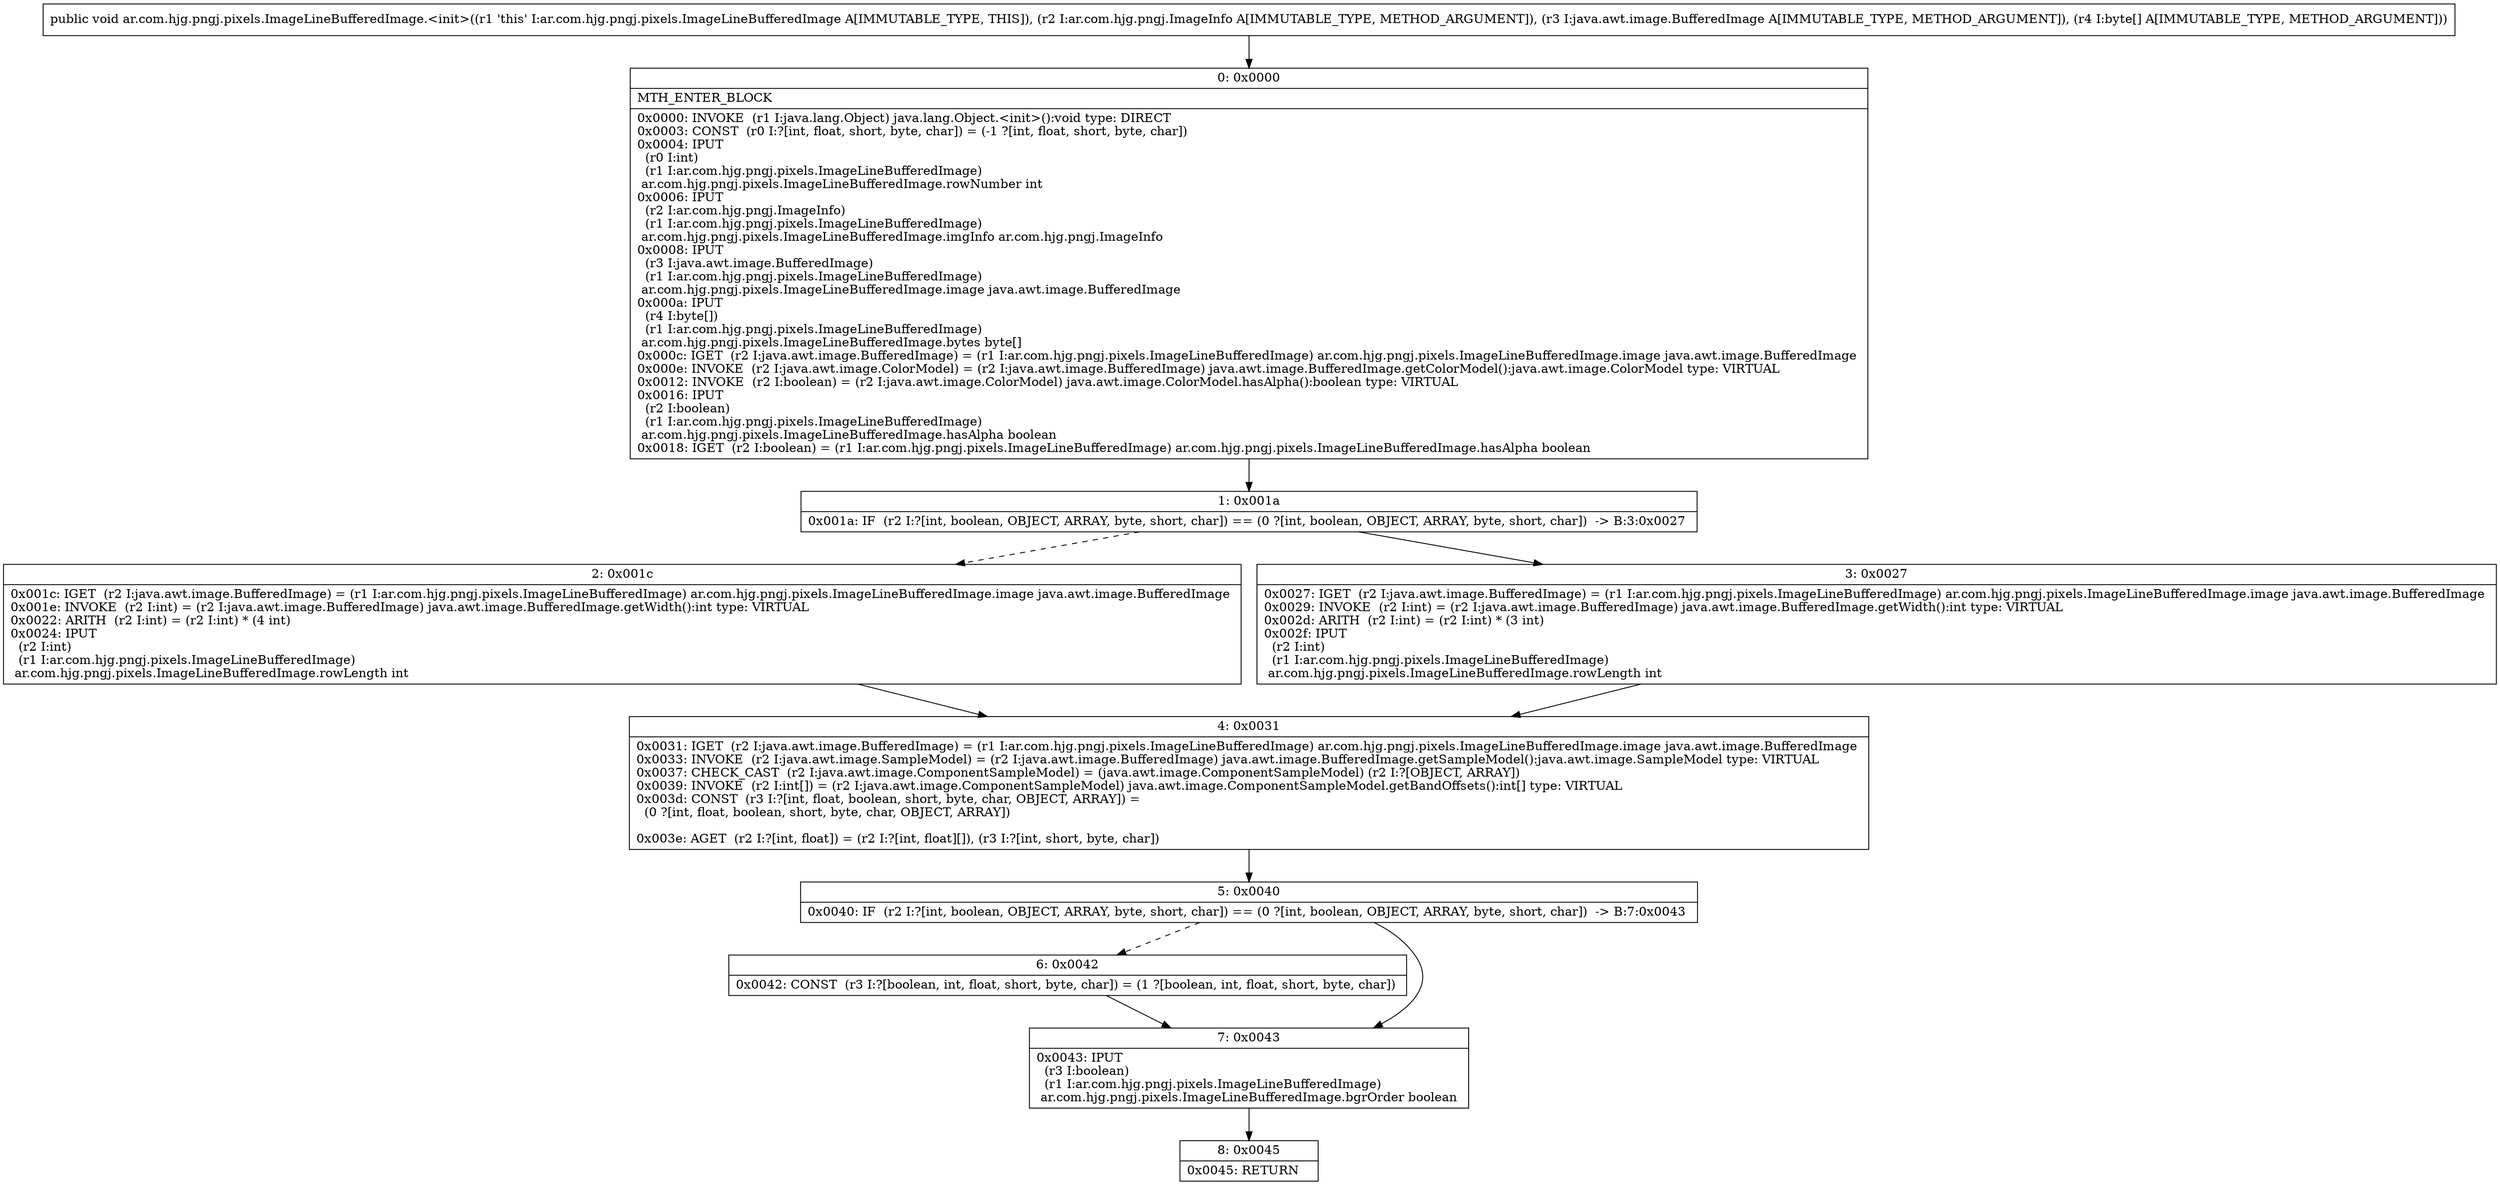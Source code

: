 digraph "CFG forar.com.hjg.pngj.pixels.ImageLineBufferedImage.\<init\>(Lar\/com\/hjg\/pngj\/ImageInfo;Ljava\/awt\/image\/BufferedImage;[B)V" {
Node_0 [shape=record,label="{0\:\ 0x0000|MTH_ENTER_BLOCK\l|0x0000: INVOKE  (r1 I:java.lang.Object) java.lang.Object.\<init\>():void type: DIRECT \l0x0003: CONST  (r0 I:?[int, float, short, byte, char]) = (\-1 ?[int, float, short, byte, char]) \l0x0004: IPUT  \l  (r0 I:int)\l  (r1 I:ar.com.hjg.pngj.pixels.ImageLineBufferedImage)\l ar.com.hjg.pngj.pixels.ImageLineBufferedImage.rowNumber int \l0x0006: IPUT  \l  (r2 I:ar.com.hjg.pngj.ImageInfo)\l  (r1 I:ar.com.hjg.pngj.pixels.ImageLineBufferedImage)\l ar.com.hjg.pngj.pixels.ImageLineBufferedImage.imgInfo ar.com.hjg.pngj.ImageInfo \l0x0008: IPUT  \l  (r3 I:java.awt.image.BufferedImage)\l  (r1 I:ar.com.hjg.pngj.pixels.ImageLineBufferedImage)\l ar.com.hjg.pngj.pixels.ImageLineBufferedImage.image java.awt.image.BufferedImage \l0x000a: IPUT  \l  (r4 I:byte[])\l  (r1 I:ar.com.hjg.pngj.pixels.ImageLineBufferedImage)\l ar.com.hjg.pngj.pixels.ImageLineBufferedImage.bytes byte[] \l0x000c: IGET  (r2 I:java.awt.image.BufferedImage) = (r1 I:ar.com.hjg.pngj.pixels.ImageLineBufferedImage) ar.com.hjg.pngj.pixels.ImageLineBufferedImage.image java.awt.image.BufferedImage \l0x000e: INVOKE  (r2 I:java.awt.image.ColorModel) = (r2 I:java.awt.image.BufferedImage) java.awt.image.BufferedImage.getColorModel():java.awt.image.ColorModel type: VIRTUAL \l0x0012: INVOKE  (r2 I:boolean) = (r2 I:java.awt.image.ColorModel) java.awt.image.ColorModel.hasAlpha():boolean type: VIRTUAL \l0x0016: IPUT  \l  (r2 I:boolean)\l  (r1 I:ar.com.hjg.pngj.pixels.ImageLineBufferedImage)\l ar.com.hjg.pngj.pixels.ImageLineBufferedImage.hasAlpha boolean \l0x0018: IGET  (r2 I:boolean) = (r1 I:ar.com.hjg.pngj.pixels.ImageLineBufferedImage) ar.com.hjg.pngj.pixels.ImageLineBufferedImage.hasAlpha boolean \l}"];
Node_1 [shape=record,label="{1\:\ 0x001a|0x001a: IF  (r2 I:?[int, boolean, OBJECT, ARRAY, byte, short, char]) == (0 ?[int, boolean, OBJECT, ARRAY, byte, short, char])  \-\> B:3:0x0027 \l}"];
Node_2 [shape=record,label="{2\:\ 0x001c|0x001c: IGET  (r2 I:java.awt.image.BufferedImage) = (r1 I:ar.com.hjg.pngj.pixels.ImageLineBufferedImage) ar.com.hjg.pngj.pixels.ImageLineBufferedImage.image java.awt.image.BufferedImage \l0x001e: INVOKE  (r2 I:int) = (r2 I:java.awt.image.BufferedImage) java.awt.image.BufferedImage.getWidth():int type: VIRTUAL \l0x0022: ARITH  (r2 I:int) = (r2 I:int) * (4 int) \l0x0024: IPUT  \l  (r2 I:int)\l  (r1 I:ar.com.hjg.pngj.pixels.ImageLineBufferedImage)\l ar.com.hjg.pngj.pixels.ImageLineBufferedImage.rowLength int \l}"];
Node_3 [shape=record,label="{3\:\ 0x0027|0x0027: IGET  (r2 I:java.awt.image.BufferedImage) = (r1 I:ar.com.hjg.pngj.pixels.ImageLineBufferedImage) ar.com.hjg.pngj.pixels.ImageLineBufferedImage.image java.awt.image.BufferedImage \l0x0029: INVOKE  (r2 I:int) = (r2 I:java.awt.image.BufferedImage) java.awt.image.BufferedImage.getWidth():int type: VIRTUAL \l0x002d: ARITH  (r2 I:int) = (r2 I:int) * (3 int) \l0x002f: IPUT  \l  (r2 I:int)\l  (r1 I:ar.com.hjg.pngj.pixels.ImageLineBufferedImage)\l ar.com.hjg.pngj.pixels.ImageLineBufferedImage.rowLength int \l}"];
Node_4 [shape=record,label="{4\:\ 0x0031|0x0031: IGET  (r2 I:java.awt.image.BufferedImage) = (r1 I:ar.com.hjg.pngj.pixels.ImageLineBufferedImage) ar.com.hjg.pngj.pixels.ImageLineBufferedImage.image java.awt.image.BufferedImage \l0x0033: INVOKE  (r2 I:java.awt.image.SampleModel) = (r2 I:java.awt.image.BufferedImage) java.awt.image.BufferedImage.getSampleModel():java.awt.image.SampleModel type: VIRTUAL \l0x0037: CHECK_CAST  (r2 I:java.awt.image.ComponentSampleModel) = (java.awt.image.ComponentSampleModel) (r2 I:?[OBJECT, ARRAY]) \l0x0039: INVOKE  (r2 I:int[]) = (r2 I:java.awt.image.ComponentSampleModel) java.awt.image.ComponentSampleModel.getBandOffsets():int[] type: VIRTUAL \l0x003d: CONST  (r3 I:?[int, float, boolean, short, byte, char, OBJECT, ARRAY]) = \l  (0 ?[int, float, boolean, short, byte, char, OBJECT, ARRAY])\l \l0x003e: AGET  (r2 I:?[int, float]) = (r2 I:?[int, float][]), (r3 I:?[int, short, byte, char]) \l}"];
Node_5 [shape=record,label="{5\:\ 0x0040|0x0040: IF  (r2 I:?[int, boolean, OBJECT, ARRAY, byte, short, char]) == (0 ?[int, boolean, OBJECT, ARRAY, byte, short, char])  \-\> B:7:0x0043 \l}"];
Node_6 [shape=record,label="{6\:\ 0x0042|0x0042: CONST  (r3 I:?[boolean, int, float, short, byte, char]) = (1 ?[boolean, int, float, short, byte, char]) \l}"];
Node_7 [shape=record,label="{7\:\ 0x0043|0x0043: IPUT  \l  (r3 I:boolean)\l  (r1 I:ar.com.hjg.pngj.pixels.ImageLineBufferedImage)\l ar.com.hjg.pngj.pixels.ImageLineBufferedImage.bgrOrder boolean \l}"];
Node_8 [shape=record,label="{8\:\ 0x0045|0x0045: RETURN   \l}"];
MethodNode[shape=record,label="{public void ar.com.hjg.pngj.pixels.ImageLineBufferedImage.\<init\>((r1 'this' I:ar.com.hjg.pngj.pixels.ImageLineBufferedImage A[IMMUTABLE_TYPE, THIS]), (r2 I:ar.com.hjg.pngj.ImageInfo A[IMMUTABLE_TYPE, METHOD_ARGUMENT]), (r3 I:java.awt.image.BufferedImage A[IMMUTABLE_TYPE, METHOD_ARGUMENT]), (r4 I:byte[] A[IMMUTABLE_TYPE, METHOD_ARGUMENT])) }"];
MethodNode -> Node_0;
Node_0 -> Node_1;
Node_1 -> Node_2[style=dashed];
Node_1 -> Node_3;
Node_2 -> Node_4;
Node_3 -> Node_4;
Node_4 -> Node_5;
Node_5 -> Node_6[style=dashed];
Node_5 -> Node_7;
Node_6 -> Node_7;
Node_7 -> Node_8;
}

